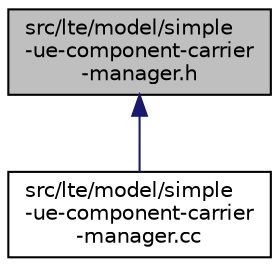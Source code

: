 digraph "src/lte/model/simple-ue-component-carrier-manager.h"
{
 // LATEX_PDF_SIZE
  edge [fontname="Helvetica",fontsize="10",labelfontname="Helvetica",labelfontsize="10"];
  node [fontname="Helvetica",fontsize="10",shape=record];
  Node1 [label="src/lte/model/simple\l-ue-component-carrier\l-manager.h",height=0.2,width=0.4,color="black", fillcolor="grey75", style="filled", fontcolor="black",tooltip=" "];
  Node1 -> Node2 [dir="back",color="midnightblue",fontsize="10",style="solid",fontname="Helvetica"];
  Node2 [label="src/lte/model/simple\l-ue-component-carrier\l-manager.cc",height=0.2,width=0.4,color="black", fillcolor="white", style="filled",URL="$simple-ue-component-carrier-manager_8cc.html",tooltip=" "];
}
